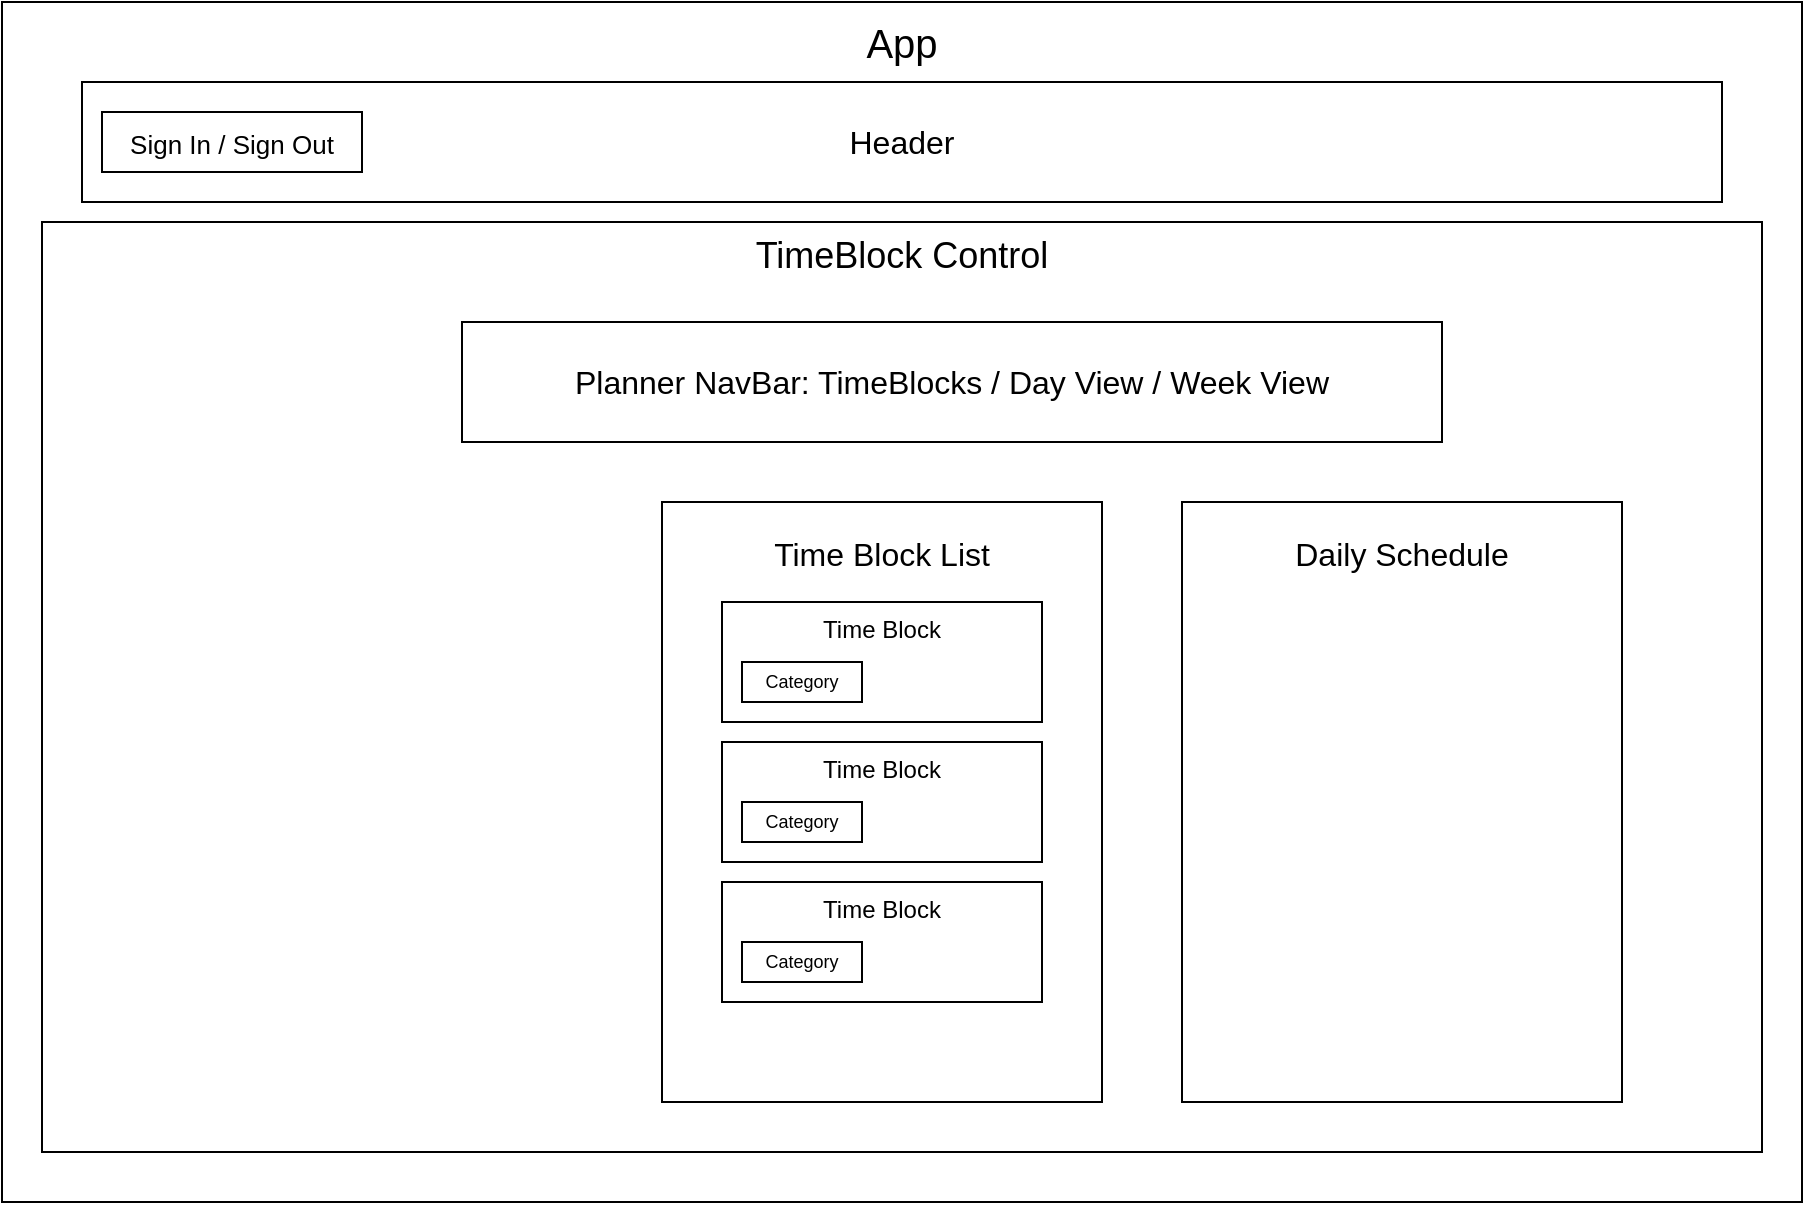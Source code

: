 <mxfile>
    <diagram name="Page-1" id="YI9PkLjTfyj3WVKVnAyu">
        <mxGraphModel dx="1024" dy="742" grid="1" gridSize="10" guides="1" tooltips="1" connect="1" arrows="1" fold="1" page="1" pageScale="1" pageWidth="850" pageHeight="1100" math="0" shadow="0">
            <root>
                <mxCell id="0"/>
                <mxCell id="1" parent="0"/>
                <mxCell id="zqM3rMFpBtw1R0VoXdJV-1" value="" style="rounded=0;whiteSpace=wrap;html=1;fontSize=13;" parent="1" vertex="1">
                    <mxGeometry x="10" y="10" width="900" height="600" as="geometry"/>
                </mxCell>
                <mxCell id="zqM3rMFpBtw1R0VoXdJV-2" value="&lt;font style=&quot;font-size: 20px;&quot;&gt;App&lt;br style=&quot;font-size: 20px;&quot;&gt;&lt;/font&gt;" style="text;strokeColor=none;align=center;fillColor=none;html=1;verticalAlign=middle;whiteSpace=wrap;rounded=0;fontSize=20;" parent="1" vertex="1">
                    <mxGeometry x="426.25" y="10" width="67.5" height="40" as="geometry"/>
                </mxCell>
                <mxCell id="zqM3rMFpBtw1R0VoXdJV-3" value="TimeBlock Control" style="rounded=0;whiteSpace=wrap;html=1;verticalAlign=top;fontSize=18;" parent="1" vertex="1">
                    <mxGeometry x="30" y="120" width="860" height="465" as="geometry"/>
                </mxCell>
                <mxCell id="zqM3rMFpBtw1R0VoXdJV-11" value="Time Block List" style="rounded=0;whiteSpace=wrap;html=1;spacingTop=10;verticalAlign=top;spacing=2;spacingBottom=0;horizontal=1;fontSize=16;" parent="1" vertex="1">
                    <mxGeometry x="340" y="260" width="220" height="300" as="geometry"/>
                </mxCell>
                <mxCell id="zqM3rMFpBtw1R0VoXdJV-5" value="Time Block" style="rounded=0;whiteSpace=wrap;html=1;spacingLeft=0;verticalAlign=top;" parent="1" vertex="1">
                    <mxGeometry x="370" y="310" width="160" height="60" as="geometry"/>
                </mxCell>
                <mxCell id="zqM3rMFpBtw1R0VoXdJV-6" value="Category" style="rounded=0;whiteSpace=wrap;html=1;fontSize=9;" parent="1" vertex="1">
                    <mxGeometry x="380" y="340" width="60" height="20" as="geometry"/>
                </mxCell>
                <mxCell id="zqM3rMFpBtw1R0VoXdJV-12" value="Daily Schedule" style="rounded=0;whiteSpace=wrap;html=1;fontSize=16;verticalAlign=top;spacingTop=10;" parent="1" vertex="1">
                    <mxGeometry x="600" y="260" width="220" height="300" as="geometry"/>
                </mxCell>
                <mxCell id="2" value="Time Block" style="rounded=0;whiteSpace=wrap;html=1;verticalAlign=top;" parent="1" vertex="1">
                    <mxGeometry x="370" y="380" width="160" height="60" as="geometry"/>
                </mxCell>
                <mxCell id="3" value="Time Block" style="rounded=0;whiteSpace=wrap;html=1;verticalAlign=top;" parent="1" vertex="1">
                    <mxGeometry x="370" y="450" width="160" height="60" as="geometry"/>
                </mxCell>
                <mxCell id="4" value="Category" style="rounded=0;whiteSpace=wrap;html=1;fontSize=9;" vertex="1" parent="1">
                    <mxGeometry x="380" y="410" width="60" height="20" as="geometry"/>
                </mxCell>
                <mxCell id="5" value="Category" style="rounded=0;whiteSpace=wrap;html=1;fontSize=9;" vertex="1" parent="1">
                    <mxGeometry x="380" y="480" width="60" height="20" as="geometry"/>
                </mxCell>
                <mxCell id="6" value="Planner NavBar: TimeBlocks / Day View / Week View" style="rounded=0;whiteSpace=wrap;html=1;fontSize=16;" vertex="1" parent="1">
                    <mxGeometry x="240" y="170" width="490" height="60" as="geometry"/>
                </mxCell>
                <mxCell id="8" value="Header" style="rounded=0;whiteSpace=wrap;html=1;fontSize=16;" vertex="1" parent="1">
                    <mxGeometry x="50" y="50" width="820" height="60" as="geometry"/>
                </mxCell>
                <mxCell id="9" value="&lt;font style=&quot;font-size: 13px;&quot;&gt;Sign In / Sign Out&lt;/font&gt;" style="rounded=0;whiteSpace=wrap;html=1;fontSize=16;" vertex="1" parent="1">
                    <mxGeometry x="60" y="65" width="130" height="30" as="geometry"/>
                </mxCell>
            </root>
        </mxGraphModel>
    </diagram>
</mxfile>